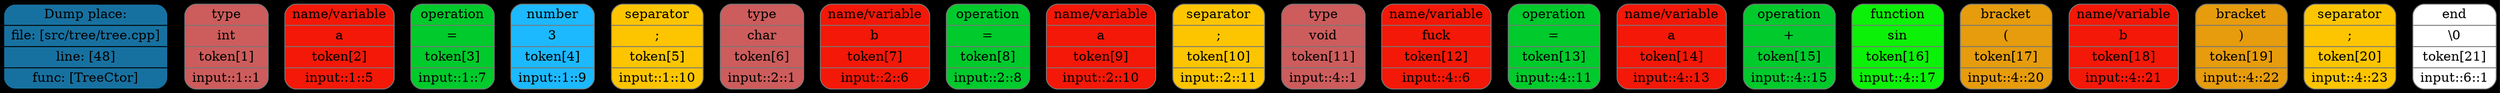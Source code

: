 digraph G{
rankdir=TB
graph [bgcolor="#000000"];
size = "100 5"
place[shape=Mrecord, style=filled, fillcolor="#1771a0", pos="0,1!",label = " { Dump place: | file: [src/tree/tree.cpp] | line: [48] | func: [TreeCtor] } "color = "#000000"];
token0[shape=Mrecord, style=filled, fillcolor="#CD5C5C",label = " { type | int |  token[1] |  input::1::1 } ", color = "#777777"];
token1[shape=Mrecord, style=filled, fillcolor="#f31807",label = " { name/variable | a |  token[2] |  input::1::5 } ", color = "#777777"];
token2[shape=Mrecord, style=filled, fillcolor="#00ca2c",label = " { operation | = |  token[3] |  input::1::7 } ", color = "#777777"];
token3[shape=Mrecord, style=filled, fillcolor="#1cb9ff",label = " { number | 3 |  token[4] |  input::1::9 } ", color = "#777777"];
token4[shape=Mrecord, style=filled, fillcolor="#fdc500",label = " { separator | ; |  token[5] |  input::1::10 } ", color = "#777777"];
token5[shape=Mrecord, style=filled, fillcolor="#CD5C5C",label = " { type | char |  token[6] |  input::2::1 } ", color = "#777777"];
token6[shape=Mrecord, style=filled, fillcolor="#f31807",label = " { name/variable | b |  token[7] |  input::2::6 } ", color = "#777777"];
token7[shape=Mrecord, style=filled, fillcolor="#00ca2c",label = " { operation | = |  token[8] |  input::2::8 } ", color = "#777777"];
token8[shape=Mrecord, style=filled, fillcolor="#f31807",label = " { name/variable | a |  token[9] |  input::2::10 } ", color = "#777777"];
token9[shape=Mrecord, style=filled, fillcolor="#fdc500",label = " { separator | ; |  token[10] |  input::2::11 } ", color = "#777777"];
token10[shape=Mrecord, style=filled, fillcolor="#CD5C5C",label = " { type | void |  token[11] |  input::4::1 } ", color = "#777777"];
token11[shape=Mrecord, style=filled, fillcolor="#f31807",label = " { name/variable | fuck |  token[12] |  input::4::6 } ", color = "#777777"];
token12[shape=Mrecord, style=filled, fillcolor="#00ca2c",label = " { operation | = |  token[13] |  input::4::11 } ", color = "#777777"];
token13[shape=Mrecord, style=filled, fillcolor="#f31807",label = " { name/variable | a |  token[14] |  input::4::13 } ", color = "#777777"];
token14[shape=Mrecord, style=filled, fillcolor="#00ca2c",label = " { operation | + |  token[15] |  input::4::15 } ", color = "#777777"];
token15[shape=Mrecord, style=filled, fillcolor="#0cf108",label = " { function | sin |  token[16] |  input::4::17 } ", color = "#777777"];
token16[shape=Mrecord, style=filled, fillcolor="#e69c0c",label = " { bracket | ( |  token[17] |  input::4::20 } ", color = "#777777"];
token17[shape=Mrecord, style=filled, fillcolor="#f31807",label = " { name/variable | b |  token[18] |  input::4::21 } ", color = "#777777"];
token18[shape=Mrecord, style=filled, fillcolor="#e69c0c",label = " { bracket | ) |  token[19] |  input::4::22 } ", color = "#777777"];
token19[shape=Mrecord, style=filled, fillcolor="#fdc500",label = " { separator | ; |  token[20] |  input::4::23 } ", color = "#777777"];
token20[shape=Mrecord, style=filled, fillcolor="#ffffff",label = " { end | \\0 |  token[21] |  input::6::1 } ", color = "#777777"];
}
